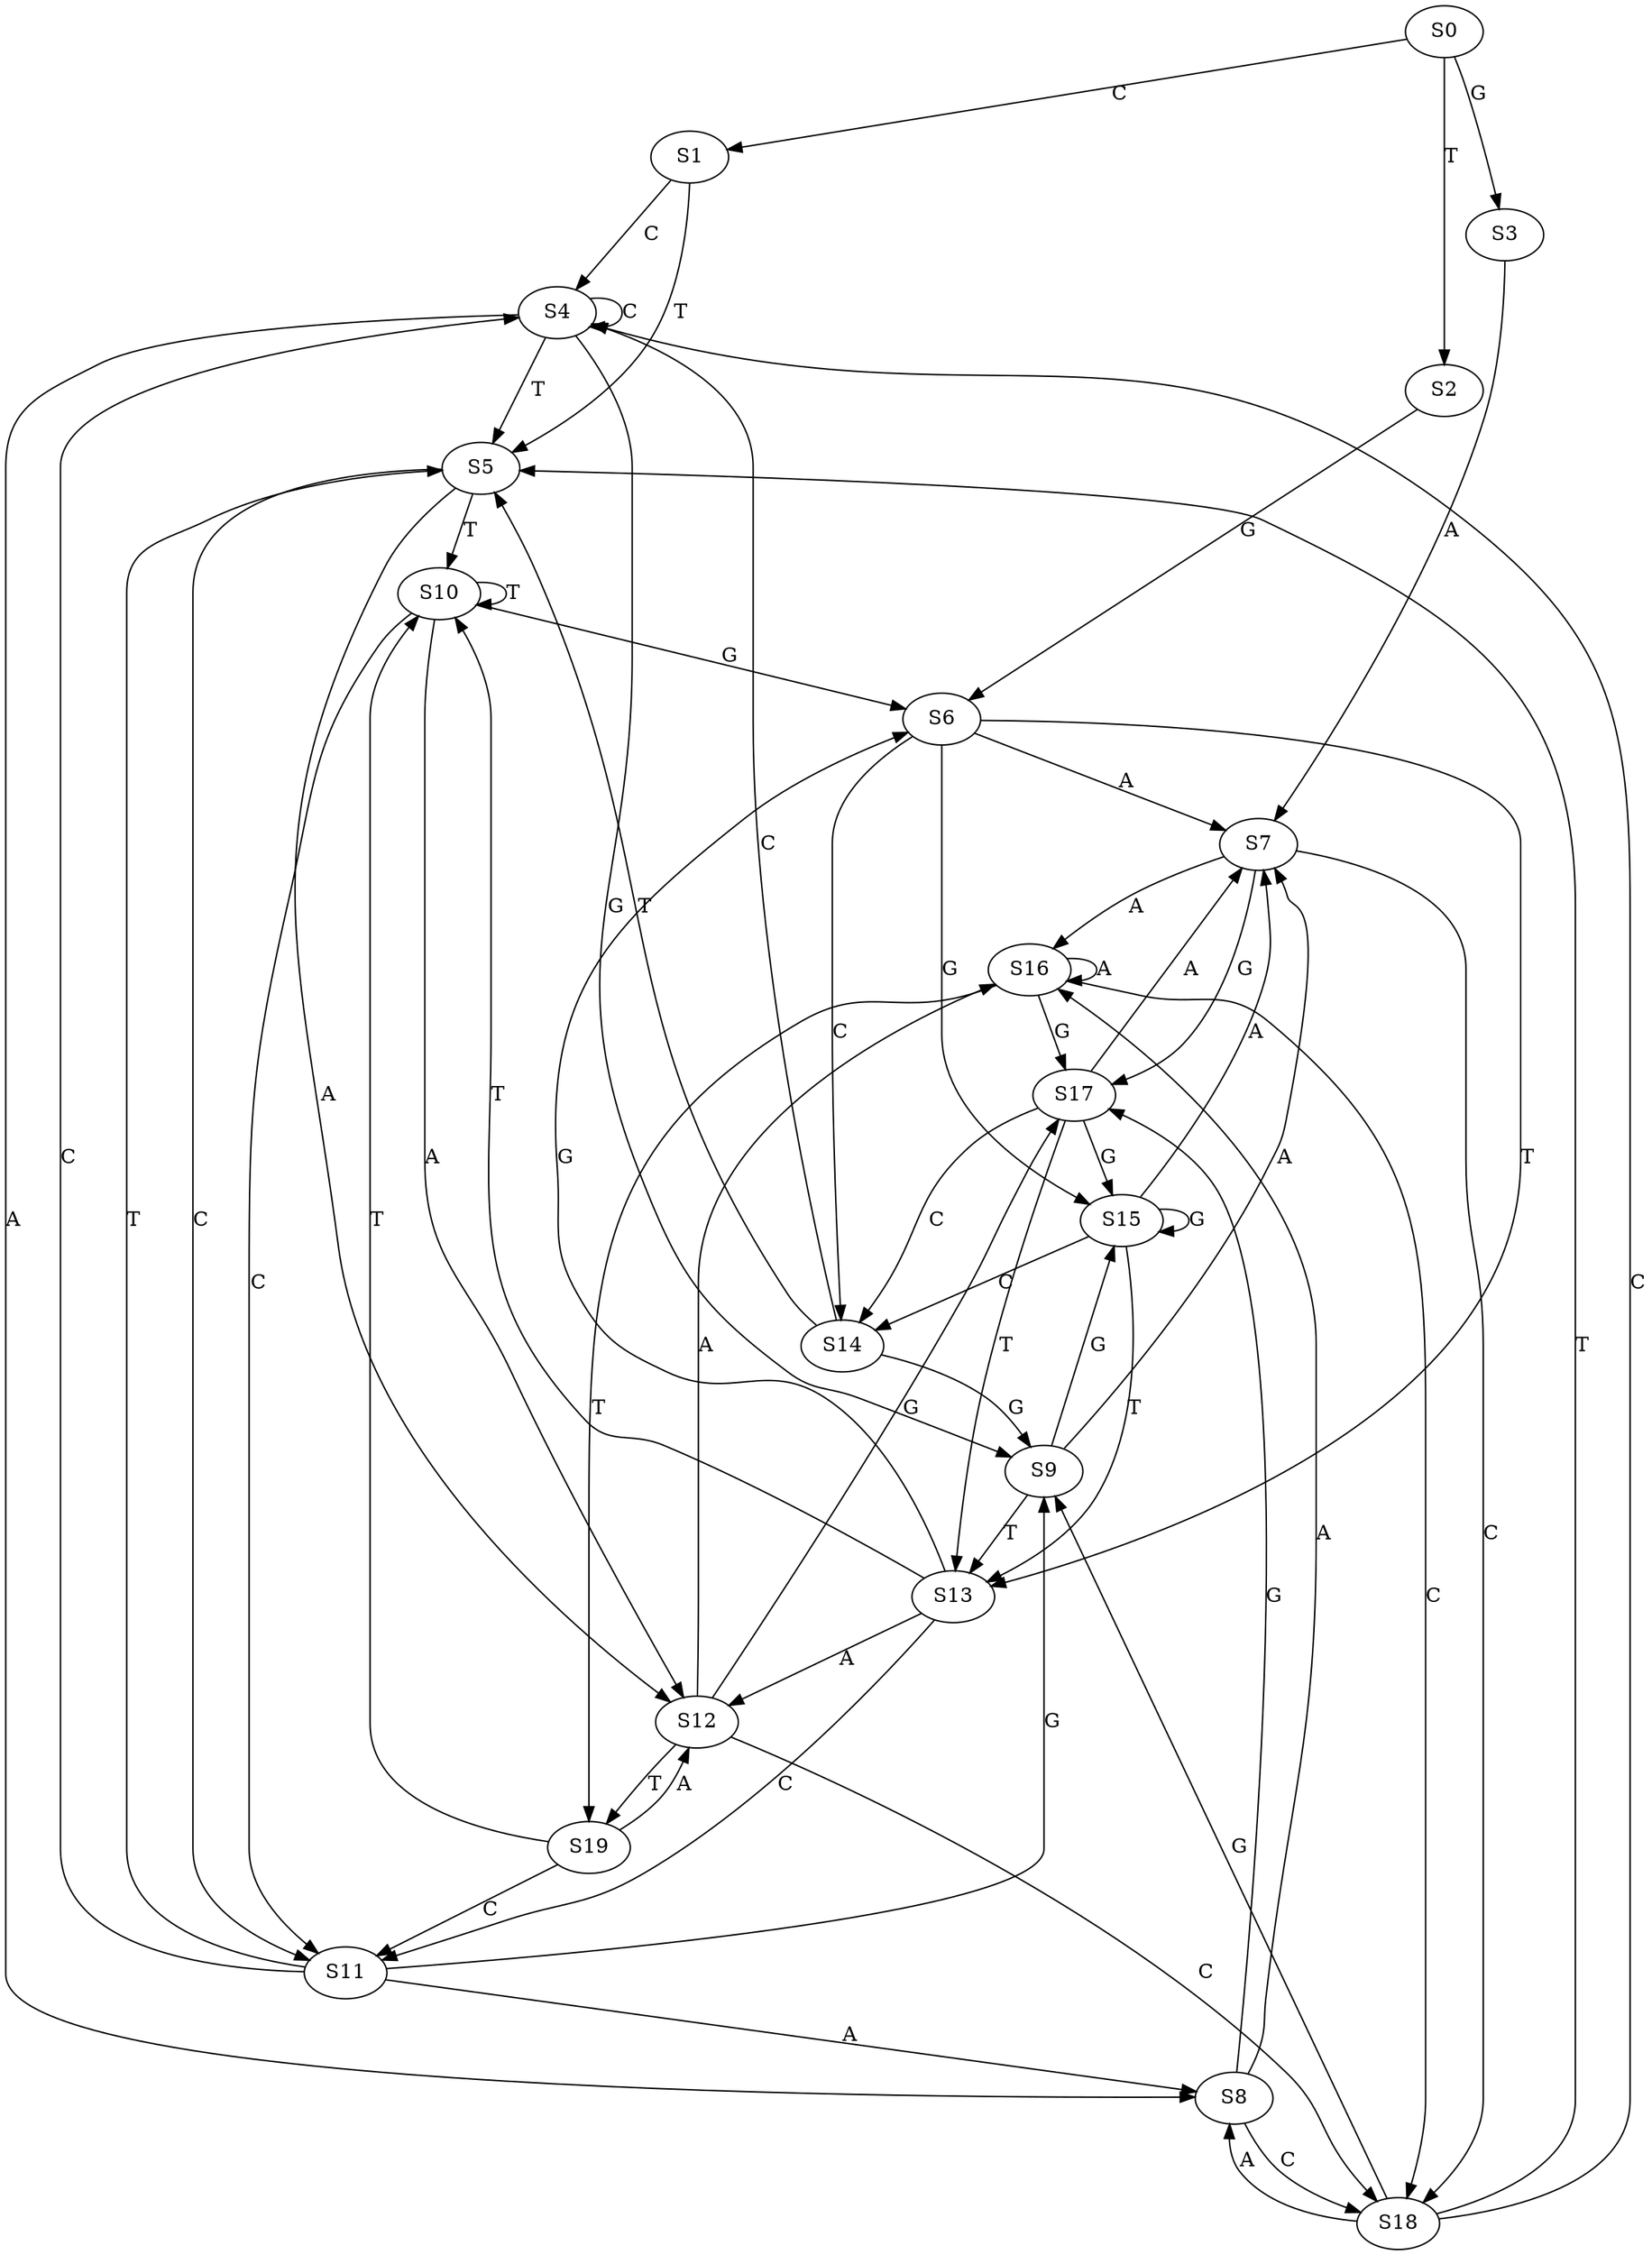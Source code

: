 strict digraph  {
	S0 -> S1 [ label = C ];
	S0 -> S2 [ label = T ];
	S0 -> S3 [ label = G ];
	S1 -> S4 [ label = C ];
	S1 -> S5 [ label = T ];
	S2 -> S6 [ label = G ];
	S3 -> S7 [ label = A ];
	S4 -> S5 [ label = T ];
	S4 -> S8 [ label = A ];
	S4 -> S9 [ label = G ];
	S4 -> S4 [ label = C ];
	S5 -> S10 [ label = T ];
	S5 -> S11 [ label = C ];
	S5 -> S12 [ label = A ];
	S6 -> S13 [ label = T ];
	S6 -> S14 [ label = C ];
	S6 -> S7 [ label = A ];
	S6 -> S15 [ label = G ];
	S7 -> S16 [ label = A ];
	S7 -> S17 [ label = G ];
	S7 -> S18 [ label = C ];
	S8 -> S18 [ label = C ];
	S8 -> S16 [ label = A ];
	S8 -> S17 [ label = G ];
	S9 -> S15 [ label = G ];
	S9 -> S13 [ label = T ];
	S9 -> S7 [ label = A ];
	S10 -> S11 [ label = C ];
	S10 -> S12 [ label = A ];
	S10 -> S10 [ label = T ];
	S10 -> S6 [ label = G ];
	S11 -> S9 [ label = G ];
	S11 -> S4 [ label = C ];
	S11 -> S5 [ label = T ];
	S11 -> S8 [ label = A ];
	S12 -> S18 [ label = C ];
	S12 -> S16 [ label = A ];
	S12 -> S19 [ label = T ];
	S12 -> S17 [ label = G ];
	S13 -> S6 [ label = G ];
	S13 -> S11 [ label = C ];
	S13 -> S10 [ label = T ];
	S13 -> S12 [ label = A ];
	S14 -> S5 [ label = T ];
	S14 -> S9 [ label = G ];
	S14 -> S4 [ label = C ];
	S15 -> S13 [ label = T ];
	S15 -> S7 [ label = A ];
	S15 -> S15 [ label = G ];
	S15 -> S14 [ label = C ];
	S16 -> S18 [ label = C ];
	S16 -> S17 [ label = G ];
	S16 -> S16 [ label = A ];
	S16 -> S19 [ label = T ];
	S17 -> S15 [ label = G ];
	S17 -> S7 [ label = A ];
	S17 -> S13 [ label = T ];
	S17 -> S14 [ label = C ];
	S18 -> S5 [ label = T ];
	S18 -> S9 [ label = G ];
	S18 -> S4 [ label = C ];
	S18 -> S8 [ label = A ];
	S19 -> S11 [ label = C ];
	S19 -> S10 [ label = T ];
	S19 -> S12 [ label = A ];
}

